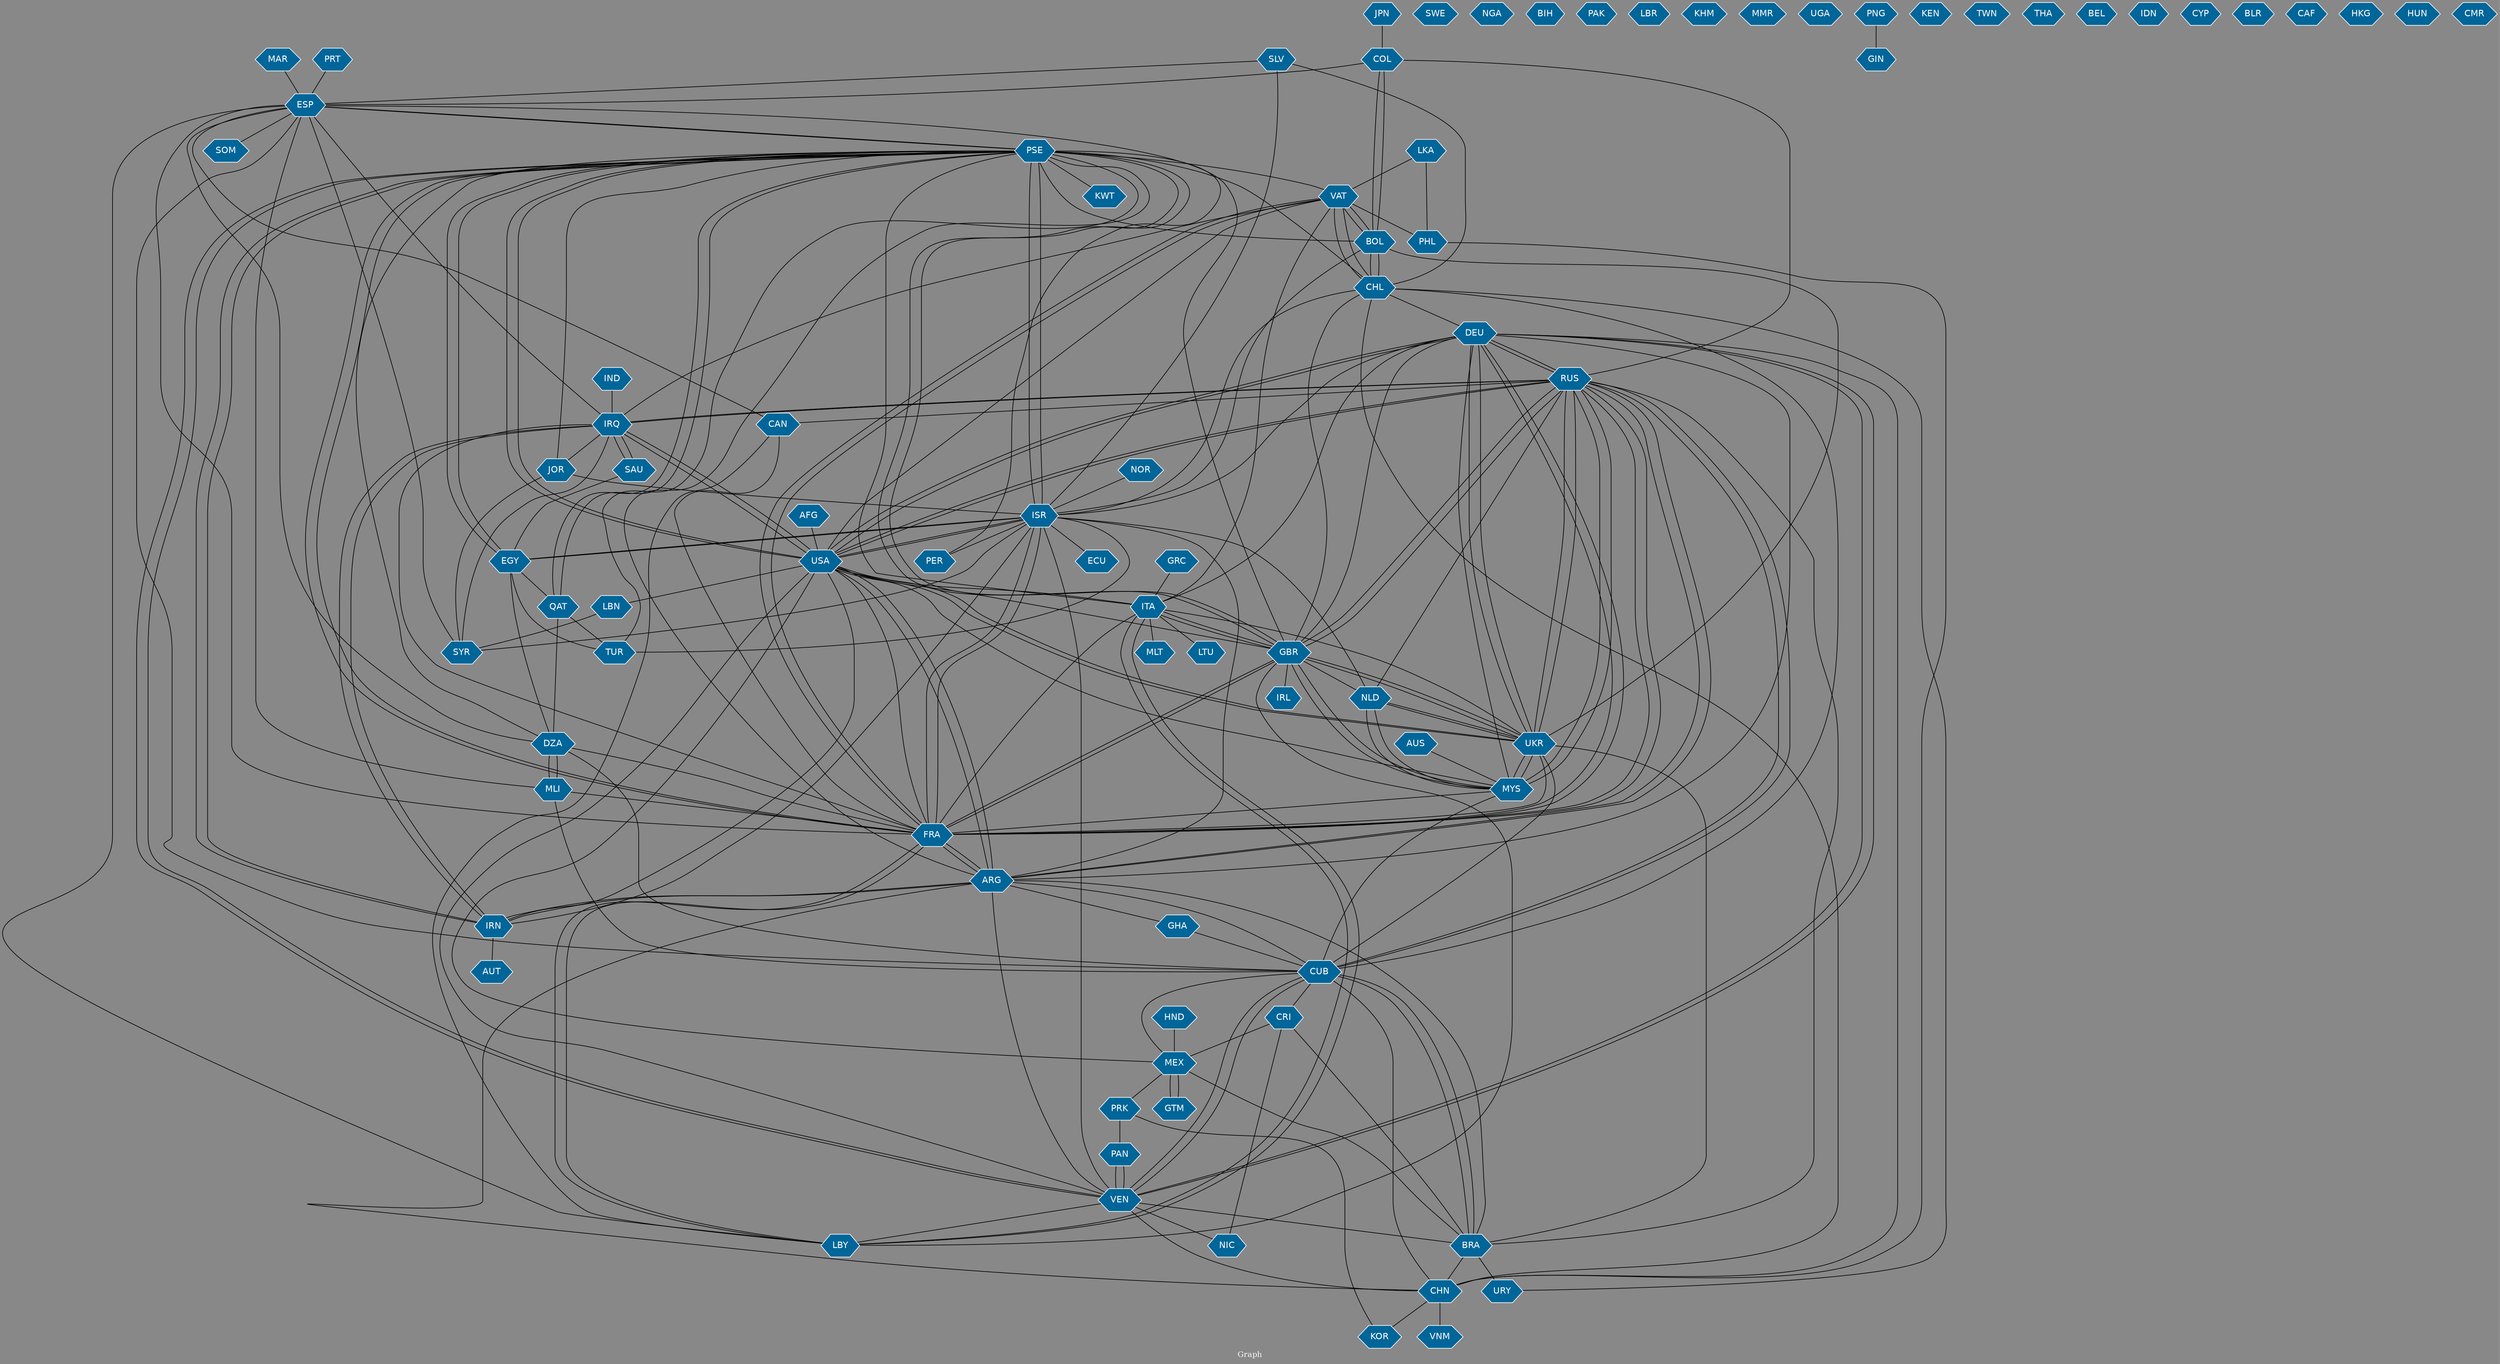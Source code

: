 // Countries together in item graph
graph {
	graph [bgcolor="#888888" fontcolor=white fontsize=12 label="Graph" outputorder=edgesfirst overlap=prism]
	node [color=white fillcolor="#006699" fontcolor=white fontname=Helvetica shape=hexagon style=filled]
	edge [arrowhead=open color=black fontcolor=white fontname=Courier fontsize=12]
		COL [label=COL]
		IRQ [label=IRQ]
		VAT [label=VAT]
		ESP [label=ESP]
		PSE [label=PSE]
		ISR [label=ISR]
		RUS [label=RUS]
		ARG [label=ARG]
		USA [label=USA]
		CUB [label=CUB]
		BOL [label=BOL]
		EGY [label=EGY]
		SYR [label=SYR]
		CAN [label=CAN]
		GBR [label=GBR]
		DEU [label=DEU]
		MEX [label=MEX]
		GRC [label=GRC]
		GTM [label=GTM]
		CHL [label=CHL]
		UKR [label=UKR]
		PER [label=PER]
		FRA [label=FRA]
		VEN [label=VEN]
		NIC [label=NIC]
		SLV [label=SLV]
		BRA [label=BRA]
		IRN [label=IRN]
		ITA [label=ITA]
		PAN [label=PAN]
		SWE [label=SWE]
		NOR [label=NOR]
		MLI [label=MLI]
		DZA [label=DZA]
		LBY [label=LBY]
		TUR [label=TUR]
		MYS [label=MYS]
		LKA [label=LKA]
		PHL [label=PHL]
		IRL [label=IRL]
		MLT [label=MLT]
		CHN [label=CHN]
		SAU [label=SAU]
		NGA [label=NGA]
		AFG [label=AFG]
		HND [label=HND]
		NLD [label=NLD]
		BIH [label=BIH]
		LBN [label=LBN]
		KOR [label=KOR]
		MAR [label=MAR]
		PRK [label=PRK]
		ECU [label=ECU]
		PAK [label=PAK]
		LBR [label=LBR]
		PRT [label=PRT]
		KHM [label=KHM]
		JOR [label=JOR]
		SOM [label=SOM]
		MMR [label=MMR]
		JPN [label=JPN]
		GHA [label=GHA]
		AUT [label=AUT]
		URY [label=URY]
		UGA [label=UGA]
		IND [label=IND]
		KWT [label=KWT]
		PNG [label=PNG]
		GIN [label=GIN]
		AUS [label=AUS]
		KEN [label=KEN]
		VNM [label=VNM]
		TWN [label=TWN]
		THA [label=THA]
		BEL [label=BEL]
		IDN [label=IDN]
		QAT [label=QAT]
		CYP [label=CYP]
		LTU [label=LTU]
		CRI [label=CRI]
		BLR [label=BLR]
		CAF [label=CAF]
		HKG [label=HKG]
		HUN [label=HUN]
		CMR [label=CMR]
			COL -- ESP [weight=1]
			UKR -- FRA [weight=3]
			ESP -- PSE [weight=3]
			BRA -- CUB [weight=1]
			MLI -- FRA [weight=3]
			SAU -- EGY [weight=1]
			CUB -- MEX [weight=1]
			COL -- RUS [weight=1]
			QAT -- TUR [weight=2]
			ITA -- LTU [weight=1]
			ARG -- USA [weight=2]
			TUR -- ISR [weight=1]
			VEN -- LBY [weight=1]
			ISR -- FRA [weight=2]
			VAT -- PHL [weight=1]
			MYS -- USA [weight=2]
			MYS -- RUS [weight=2]
			VEN -- BRA [weight=1]
			NLD -- UKR [weight=2]
			EGY -- DZA [weight=1]
			CUB -- RUS [weight=3]
			MAR -- ESP [weight=1]
			DEU -- GBR [weight=2]
			UKR -- NLD [weight=2]
			AFG -- USA [weight=2]
			ARG -- RUS [weight=1]
			DEU -- ARG [weight=1]
			CHL -- VAT [weight=1]
			RUS -- CAN [weight=1]
			ISR -- DEU [weight=1]
			ISR -- NLD [weight=1]
			PSE -- VAT [weight=1]
			CHN -- DEU [weight=2]
			DZA -- ESP [weight=1]
			RUS -- DEU [weight=1]
			ARG -- CUB [weight=1]
			CUB -- MYS [weight=1]
			CHL -- URY [weight=1]
			GBR -- PSE [weight=2]
			USA -- VAT [weight=1]
			UKR -- CUB [weight=1]
			ITA -- FRA [weight=1]
			TUR -- EGY [weight=1]
			RUS -- MYS [weight=3]
			FRA -- ARG [weight=1]
			ITA -- MLT [weight=1]
			DZA -- CUB [weight=3]
			IND -- IRQ [weight=1]
			PSE -- GBR [weight=1]
			PSE -- KWT [weight=1]
			DZA -- FRA [weight=2]
			ARG -- FRA [weight=1]
			CHN -- CHL [weight=1]
			ARG -- CHN [weight=3]
			NLD -- MYS [weight=2]
			USA -- UKR [weight=4]
			UKR -- BRA [weight=1]
			RUS -- CUB [weight=1]
			ISR -- VEN [weight=2]
			JPN -- COL [weight=1]
			UKR -- MYS [weight=10]
			SLV -- ISR [weight=1]
			BRA -- CRI [weight=1]
			VAT -- CHL [weight=1]
			CHL -- PSE [weight=1]
			PSE -- VEN [weight=1]
			KOR -- PRK [weight=1]
			DEU -- RUS [weight=5]
			IRQ -- IRN [weight=3]
			BRA -- MEX [weight=1]
			BOL -- COL [weight=1]
			ARG -- GHA [weight=1]
			MYS -- GBR [weight=1]
			EGY -- PSE [weight=8]
			BRA -- RUS [weight=3]
			DZA -- PSE [weight=1]
			CHN -- KOR [weight=1]
			IRN -- ARG [weight=1]
			ISR -- BOL [weight=1]
			EGY -- ISR [weight=1]
			PRK -- PAN [weight=1]
			SLV -- ESP [weight=1]
			FRA -- LBY [weight=1]
			ARG -- IRN [weight=1]
			DEU -- ITA [weight=1]
			ARG -- PSE [weight=1]
			GBR -- LBY [weight=1]
			ISR -- ECU [weight=1]
			UKR -- BOL [weight=1]
			CAN -- ESP [weight=1]
			IRQ -- RUS [weight=1]
			IRN -- AUT [weight=1]
			USA -- FRA [weight=1]
			USA -- IRQ [weight=1]
			GHA -- CUB [weight=1]
			PSE -- EGY [weight=1]
			GBR -- IRL [weight=2]
			CHN -- VEN [weight=1]
			CAN -- LBY [weight=1]
			LBN -- SYR [weight=1]
			UKR -- USA [weight=2]
			MEX -- PRK [weight=1]
			GBR -- ESP [weight=1]
			IRQ -- SAU [weight=1]
			IRQ -- SYR [weight=1]
			PSE -- ISR [weight=47]
			RUS -- NLD [weight=2]
			QAT -- DZA [weight=1]
			ISR -- USA [weight=1]
			HND -- MEX [weight=1]
			MYS -- FRA [weight=1]
			GBR -- RUS [weight=4]
			GTM -- MEX [weight=1]
			PSE -- BOL [weight=1]
			CHL -- DEU [weight=1]
			MYS -- UKR [weight=7]
			VAT -- FRA [weight=2]
			IRN -- PSE [weight=1]
			USA -- RUS [weight=4]
			PAN -- VEN [weight=1]
			DZA -- MLI [weight=5]
			LBY -- ITA [weight=1]
			PNG -- GIN [weight=1]
			CUB -- CHN [weight=2]
			DEU -- FRA [weight=3]
			PSE -- FRA [weight=1]
			ISR -- PSE [weight=49]
			VAT -- BOL [weight=1]
			SAU -- IRQ [weight=1]
			MLI -- CUB [weight=1]
			FRA -- GBR [weight=1]
			MLI -- DZA [weight=2]
			IRN -- IRQ [weight=1]
			ESP -- FRA [weight=1]
			UKR -- DEU [weight=2]
			LBY -- FRA [weight=1]
			GBR -- FRA [weight=2]
			SYR -- JOR [weight=1]
			ITA -- PSE [weight=1]
			PSE -- PER [weight=1]
			MEX -- GTM [weight=1]
			UKR -- GBR [weight=1]
			CHL -- BOL [weight=2]
			PSE -- USA [weight=3]
			FRA -- DEU [weight=1]
			CRI -- MEX [weight=1]
			ISR -- IRN [weight=3]
			VEN -- PAN [weight=1]
			USA -- GBR [weight=2]
			VAT -- ITA [weight=2]
			USA -- MEX [weight=1]
			GBR -- NLD [weight=1]
			CAN -- FRA [weight=1]
			PHL -- CHN [weight=1]
			ARG -- ISR [weight=1]
			RUS -- UKR [weight=21]
			CHN -- VNM [weight=1]
			VEN -- DEU [weight=1]
			EGY -- QAT [weight=1]
			FRA -- RUS [weight=2]
			IRN -- USA [weight=2]
			FRA -- PSE [weight=2]
			USA -- PSE [weight=4]
			CUB -- CHL [weight=1]
			RUS -- ARG [weight=1]
			MLI -- ESP [weight=2]
			GBR -- CHL [weight=1]
			CUB -- CRI [weight=1]
			COL -- BOL [weight=1]
			BRA -- CHN [weight=3]
			CUB -- BRA [weight=1]
			ITA -- GBR [weight=1]
			USA -- ARG [weight=3]
			PSE -- ESP [weight=1]
			USA -- DEU [weight=2]
			JOR -- PSE [weight=1]
			VEN -- CUB [weight=1]
			LKA -- VAT [weight=1]
			CUB -- VEN [weight=1]
			VEN -- NIC [weight=1]
			USA -- ISR [weight=3]
			GRC -- ITA [weight=1]
			DEU -- UKR [weight=5]
			DEU -- VEN [weight=1]
			UKR -- RUS [weight=24]
			NOR -- ISR [weight=1]
			PSE -- TUR [weight=2]
			BOL -- VAT [weight=2]
			MYS -- NLD [weight=2]
			NIC -- CRI [weight=1]
			ITA -- LBY [weight=2]
			ISR -- SYR [weight=1]
			VEN -- ARG [weight=1]
			RUS -- FRA [weight=2]
			ISR -- PER [weight=1]
			PSE -- QAT [weight=1]
			IRQ -- USA [weight=2]
			RUS -- IRQ [weight=1]
			FRA -- IRQ [weight=1]
			SYR -- ESP [weight=1]
			ESP -- SOM [weight=1]
			ESP -- LBY [weight=2]
			FRA -- VAT [weight=1]
			SLV -- CHL [weight=1]
			VEN -- PSE [weight=1]
			QAT -- PSE [weight=2]
			IRQ -- JOR [weight=1]
			ISR -- CHL [weight=2]
			IRQ -- ESP [weight=1]
			GBR -- UKR [weight=1]
			JOR -- ISR [weight=1]
			USA -- LBN [weight=1]
			RUS -- USA [weight=2]
			DEU -- USA [weight=7]
			USA -- VEN [weight=1]
			RUS -- GBR [weight=1]
			GBR -- ITA [weight=1]
			USA -- ITA [weight=1]
			PSE -- IRN [weight=3]
			BOL -- CHL [weight=2]
			FRA -- ISR [weight=2]
			PRT -- ESP [weight=1]
			ISR -- EGY [weight=1]
			MYS -- DEU [weight=1]
			BRA -- ARG [weight=2]
			BRA -- URY [weight=1]
			GBR -- MYS [weight=1]
			UKR -- ITA [weight=1]
			IRQ -- VAT [weight=1]
			LKA -- PHL [weight=1]
			CUB -- ESP [weight=1]
			AUS -- MYS [weight=1]
}